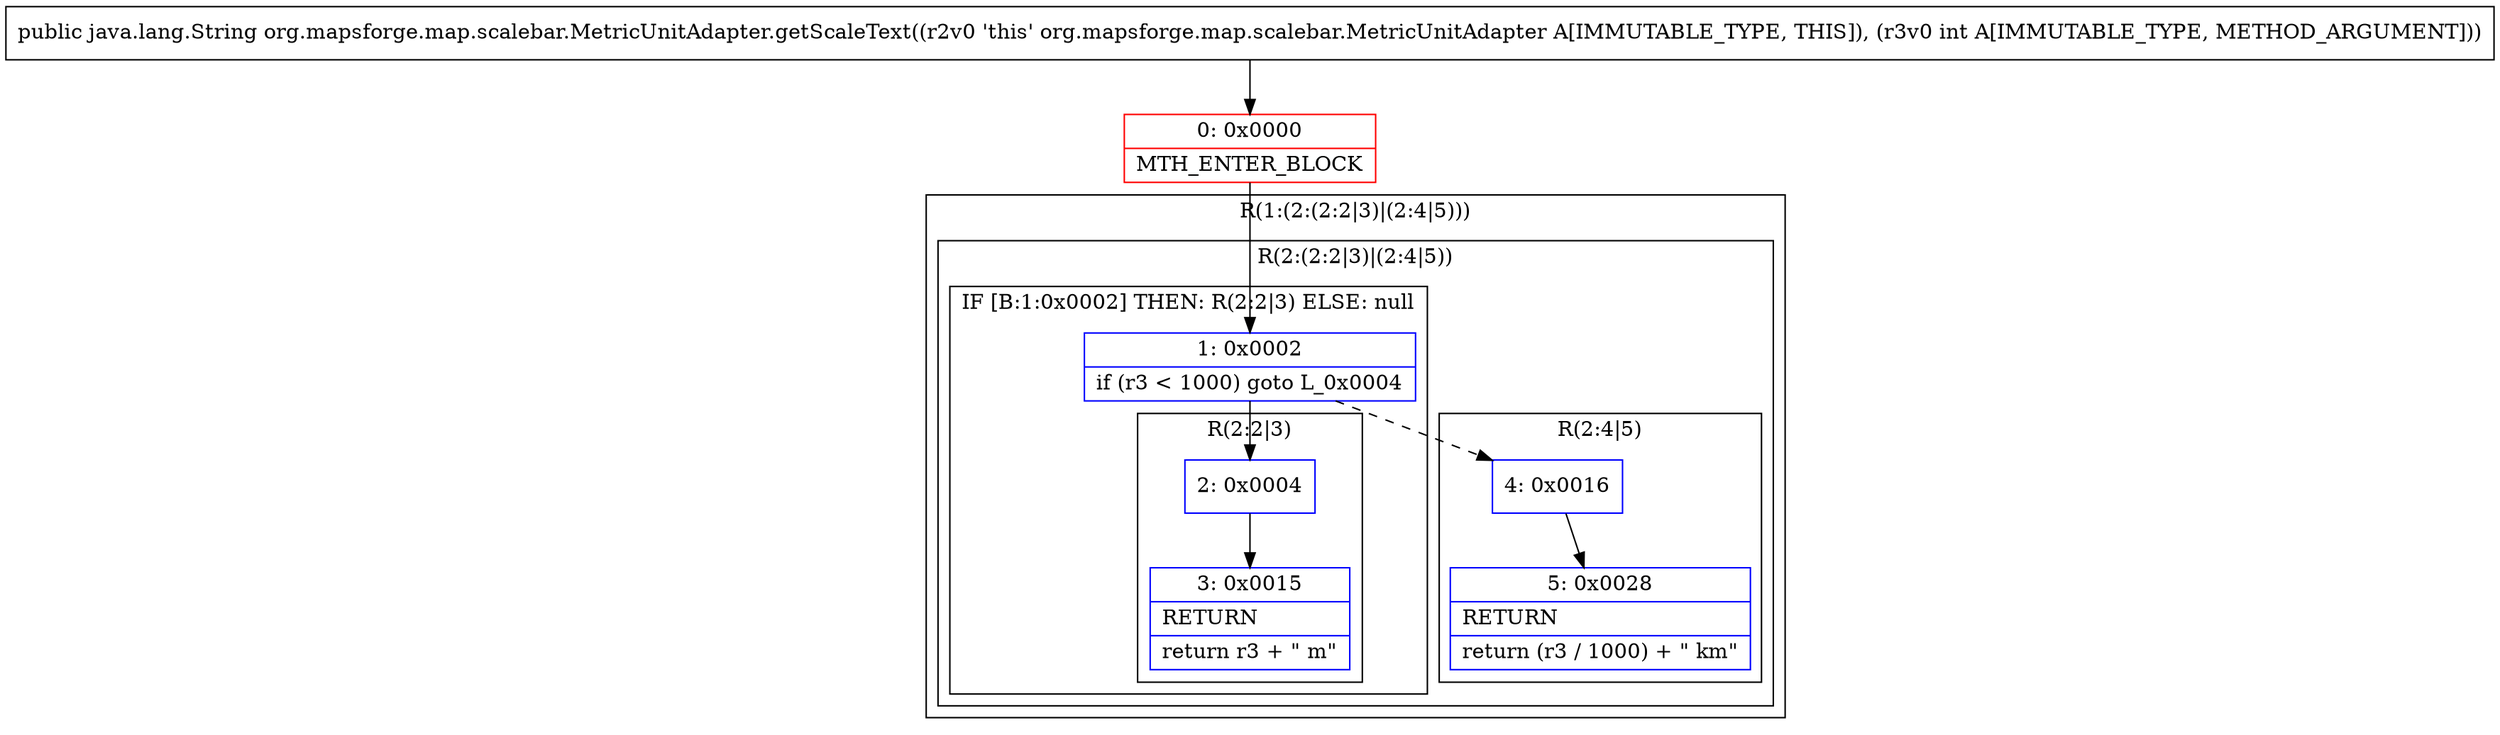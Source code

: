 digraph "CFG fororg.mapsforge.map.scalebar.MetricUnitAdapter.getScaleText(I)Ljava\/lang\/String;" {
subgraph cluster_Region_1226521296 {
label = "R(1:(2:(2:2|3)|(2:4|5)))";
node [shape=record,color=blue];
subgraph cluster_Region_36035082 {
label = "R(2:(2:2|3)|(2:4|5))";
node [shape=record,color=blue];
subgraph cluster_IfRegion_739182841 {
label = "IF [B:1:0x0002] THEN: R(2:2|3) ELSE: null";
node [shape=record,color=blue];
Node_1 [shape=record,label="{1\:\ 0x0002|if (r3 \< 1000) goto L_0x0004\l}"];
subgraph cluster_Region_1961480442 {
label = "R(2:2|3)";
node [shape=record,color=blue];
Node_2 [shape=record,label="{2\:\ 0x0004}"];
Node_3 [shape=record,label="{3\:\ 0x0015|RETURN\l|return r3 + \" m\"\l}"];
}
}
subgraph cluster_Region_1689561357 {
label = "R(2:4|5)";
node [shape=record,color=blue];
Node_4 [shape=record,label="{4\:\ 0x0016}"];
Node_5 [shape=record,label="{5\:\ 0x0028|RETURN\l|return (r3 \/ 1000) + \" km\"\l}"];
}
}
}
Node_0 [shape=record,color=red,label="{0\:\ 0x0000|MTH_ENTER_BLOCK\l}"];
MethodNode[shape=record,label="{public java.lang.String org.mapsforge.map.scalebar.MetricUnitAdapter.getScaleText((r2v0 'this' org.mapsforge.map.scalebar.MetricUnitAdapter A[IMMUTABLE_TYPE, THIS]), (r3v0 int A[IMMUTABLE_TYPE, METHOD_ARGUMENT])) }"];
MethodNode -> Node_0;
Node_1 -> Node_2;
Node_1 -> Node_4[style=dashed];
Node_2 -> Node_3;
Node_4 -> Node_5;
Node_0 -> Node_1;
}

